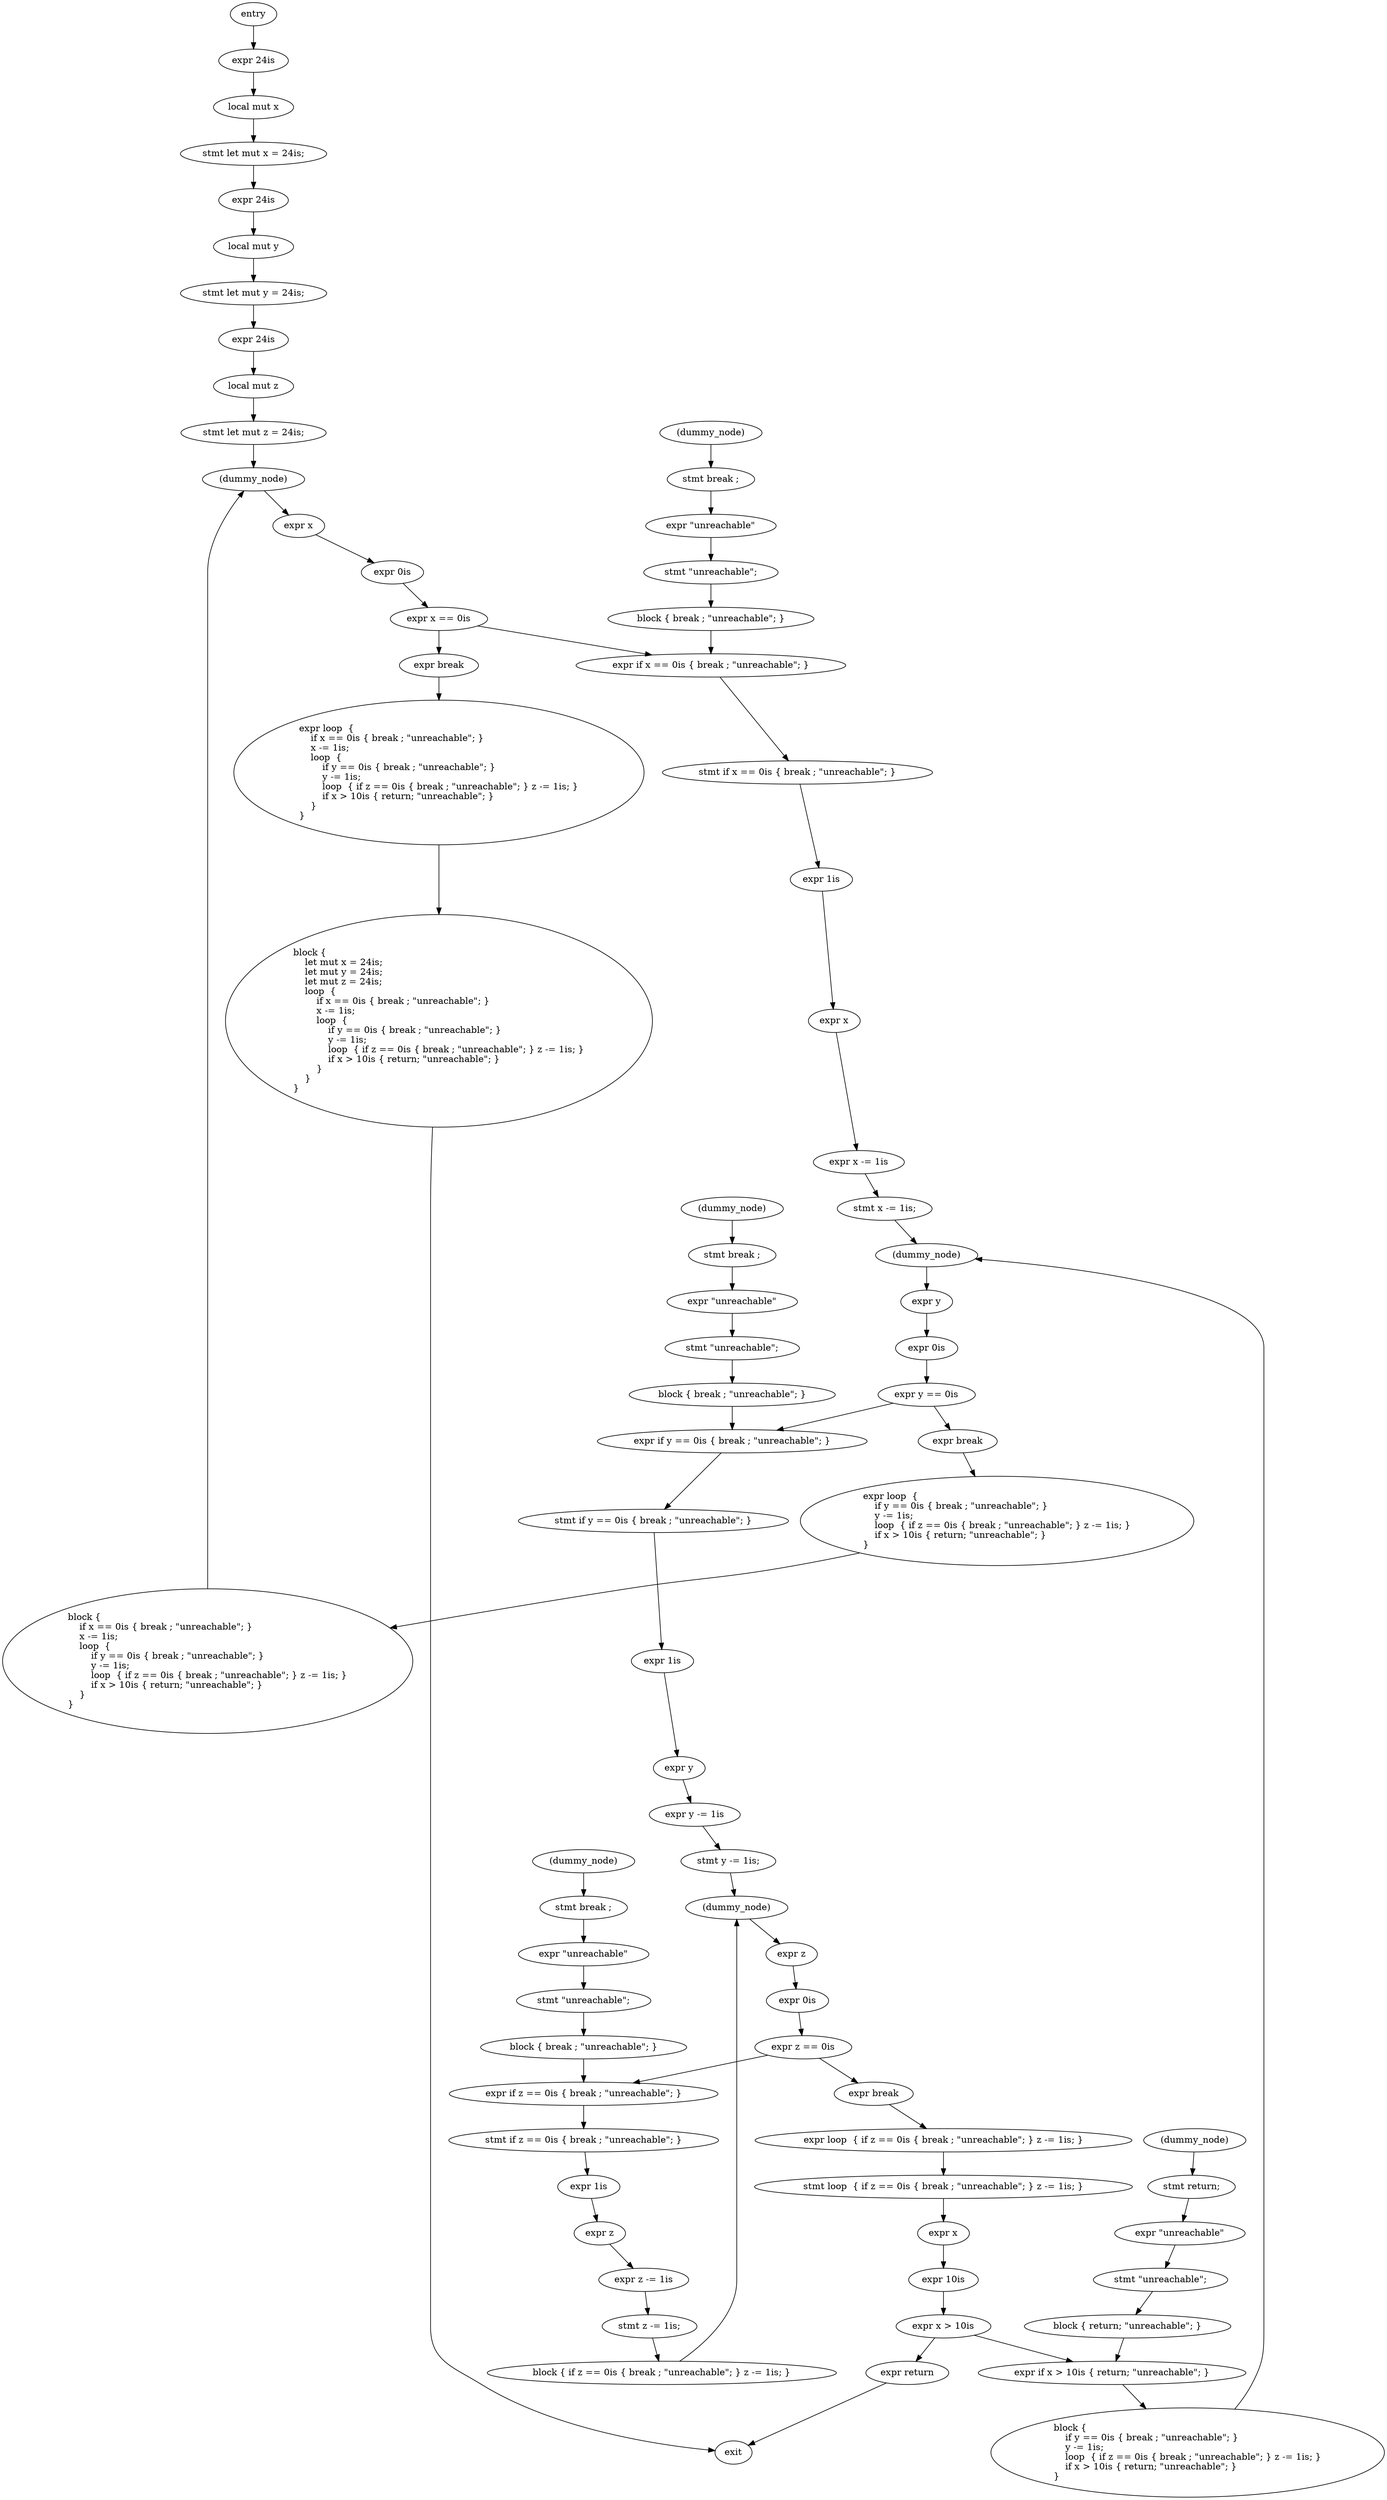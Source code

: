 digraph block {
    N0[label="entry"];
    N1[label="exit"];
    N2[label="expr 24is"];
    N3[label="local mut x"];
    N4[label="stmt let mut x = 24is;"];
    N5[label="expr 24is"];
    N6[label="local mut y"];
    N7[label="stmt let mut y = 24is;"];
    N8[label="expr 24is"];
    N9[label="local mut z"];
    N10[label="stmt let mut z = 24is;"];
    N11[label="(dummy_node)"];
    N12[label="expr loop  {\l    if x == 0is { break ; \"unreachable\"; }\l    x -= 1is;\l    loop  {\l        if y == 0is { break ; \"unreachable\"; }\l        y -= 1is;\l        loop  { if z == 0is { break ; \"unreachable\"; } z -= 1is; }\l        if x > 10is { return; \"unreachable\"; }\l    }\l}\l"];
    N13[label="expr x"];
    N14[label="expr 0is"];
    N15[label="expr x == 0is"];
    N16[label="expr break"];
    N17[label="(dummy_node)"];
    N18[label="stmt break ;"];
    N19[label="expr \"unreachable\""];
    N20[label="stmt \"unreachable\";"];
    N21[label="block { break ; \"unreachable\"; }"];
    N22[label="expr if x == 0is { break ; \"unreachable\"; }"];
    N23[label="stmt if x == 0is { break ; \"unreachable\"; }"];
    N24[label="expr 1is"];
    N25[label="expr x"];
    N26[label="expr x -= 1is"];
    N27[label="stmt x -= 1is;"];
    N28[label="(dummy_node)"];
    N29[label="expr loop  {\l    if y == 0is { break ; \"unreachable\"; }\l    y -= 1is;\l    loop  { if z == 0is { break ; \"unreachable\"; } z -= 1is; }\l    if x > 10is { return; \"unreachable\"; }\l}\l"];
    N30[label="expr y"];
    N31[label="expr 0is"];
    N32[label="expr y == 0is"];
    N33[label="expr break"];
    N34[label="(dummy_node)"];
    N35[label="stmt break ;"];
    N36[label="expr \"unreachable\""];
    N37[label="stmt \"unreachable\";"];
    N38[label="block { break ; \"unreachable\"; }"];
    N39[label="expr if y == 0is { break ; \"unreachable\"; }"];
    N40[label="stmt if y == 0is { break ; \"unreachable\"; }"];
    N41[label="expr 1is"];
    N42[label="expr y"];
    N43[label="expr y -= 1is"];
    N44[label="stmt y -= 1is;"];
    N45[label="(dummy_node)"];
    N46[label="expr loop  { if z == 0is { break ; \"unreachable\"; } z -= 1is; }"];
    N47[label="expr z"];
    N48[label="expr 0is"];
    N49[label="expr z == 0is"];
    N50[label="expr break"];
    N51[label="(dummy_node)"];
    N52[label="stmt break ;"];
    N53[label="expr \"unreachable\""];
    N54[label="stmt \"unreachable\";"];
    N55[label="block { break ; \"unreachable\"; }"];
    N56[label="expr if z == 0is { break ; \"unreachable\"; }"];
    N57[label="stmt if z == 0is { break ; \"unreachable\"; }"];
    N58[label="expr 1is"];
    N59[label="expr z"];
    N60[label="expr z -= 1is"];
    N61[label="stmt z -= 1is;"];
    N62[label="block { if z == 0is { break ; \"unreachable\"; } z -= 1is; }"];
    N63[label="stmt loop  { if z == 0is { break ; \"unreachable\"; } z -= 1is; }"];
    N64[label="expr x"];
    N65[label="expr 10is"];
    N66[label="expr x > 10is"];
    N67[label="expr return"];
    N68[label="(dummy_node)"];
    N69[label="stmt return;"];
    N70[label="expr \"unreachable\""];
    N71[label="stmt \"unreachable\";"];
    N72[label="block { return; \"unreachable\"; }"];
    N73[label="expr if x > 10is { return; \"unreachable\"; }"];
    N74[label="block {\l    if y == 0is { break ; \"unreachable\"; }\l    y -= 1is;\l    loop  { if z == 0is { break ; \"unreachable\"; } z -= 1is; }\l    if x > 10is { return; \"unreachable\"; }\l}\l"];
    N75[label="block {\l    if x == 0is { break ; \"unreachable\"; }\l    x -= 1is;\l    loop  {\l        if y == 0is { break ; \"unreachable\"; }\l        y -= 1is;\l        loop  { if z == 0is { break ; \"unreachable\"; } z -= 1is; }\l        if x > 10is { return; \"unreachable\"; }\l    }\l}\l"];
    N76[label="block {\l    let mut x = 24is;\l    let mut y = 24is;\l    let mut z = 24is;\l    loop  {\l        if x == 0is { break ; \"unreachable\"; }\l        x -= 1is;\l        loop  {\l            if y == 0is { break ; \"unreachable\"; }\l            y -= 1is;\l            loop  { if z == 0is { break ; \"unreachable\"; } z -= 1is; }\l            if x > 10is { return; \"unreachable\"; }\l        }\l    }\l}\l"];
    N0 -> N2;
    N2 -> N3;
    N3 -> N4;
    N4 -> N5;
    N5 -> N6;
    N6 -> N7;
    N7 -> N8;
    N8 -> N9;
    N9 -> N10;
    N10 -> N11;
    N11 -> N13;
    N13 -> N14;
    N14 -> N15;
    N15 -> N16;
    N16 -> N12;
    N17 -> N18;
    N18 -> N19;
    N19 -> N20;
    N20 -> N21;
    N15 -> N22;
    N21 -> N22;
    N22 -> N23;
    N23 -> N24;
    N24 -> N25;
    N25 -> N26;
    N26 -> N27;
    N27 -> N28;
    N28 -> N30;
    N30 -> N31;
    N31 -> N32;
    N32 -> N33;
    N33 -> N29;
    N34 -> N35;
    N35 -> N36;
    N36 -> N37;
    N37 -> N38;
    N32 -> N39;
    N38 -> N39;
    N39 -> N40;
    N40 -> N41;
    N41 -> N42;
    N42 -> N43;
    N43 -> N44;
    N44 -> N45;
    N45 -> N47;
    N47 -> N48;
    N48 -> N49;
    N49 -> N50;
    N50 -> N46;
    N51 -> N52;
    N52 -> N53;
    N53 -> N54;
    N54 -> N55;
    N49 -> N56;
    N55 -> N56;
    N56 -> N57;
    N57 -> N58;
    N58 -> N59;
    N59 -> N60;
    N60 -> N61;
    N61 -> N62;
    N62 -> N45;
    N46 -> N63;
    N63 -> N64;
    N64 -> N65;
    N65 -> N66;
    N66 -> N67;
    N67 -> N1;
    N68 -> N69;
    N69 -> N70;
    N70 -> N71;
    N71 -> N72;
    N66 -> N73;
    N72 -> N73;
    N73 -> N74;
    N74 -> N28;
    N29 -> N75;
    N75 -> N11;
    N12 -> N76;
    N76 -> N1;
}
